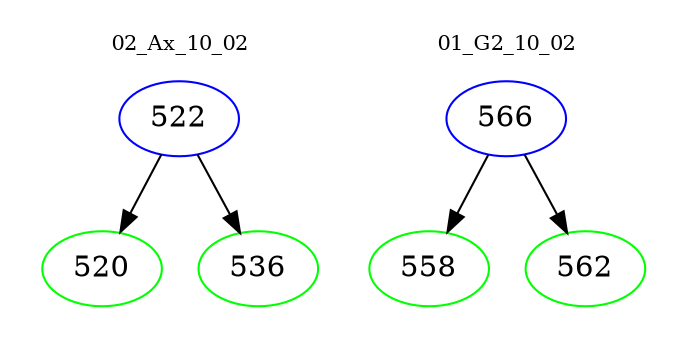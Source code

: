 digraph{
subgraph cluster_0 {
color = white
label = "02_Ax_10_02";
fontsize=10;
T0_522 [label="522", color="blue"]
T0_522 -> T0_520 [color="black"]
T0_520 [label="520", color="green"]
T0_522 -> T0_536 [color="black"]
T0_536 [label="536", color="green"]
}
subgraph cluster_1 {
color = white
label = "01_G2_10_02";
fontsize=10;
T1_566 [label="566", color="blue"]
T1_566 -> T1_558 [color="black"]
T1_558 [label="558", color="green"]
T1_566 -> T1_562 [color="black"]
T1_562 [label="562", color="green"]
}
}
